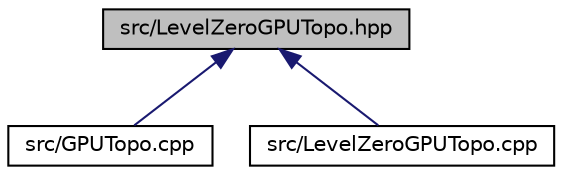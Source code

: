 digraph "src/LevelZeroGPUTopo.hpp"
{
 // LATEX_PDF_SIZE
  edge [fontname="Helvetica",fontsize="10",labelfontname="Helvetica",labelfontsize="10"];
  node [fontname="Helvetica",fontsize="10",shape=record];
  Node1 [label="src/LevelZeroGPUTopo.hpp",height=0.2,width=0.4,color="black", fillcolor="grey75", style="filled", fontcolor="black",tooltip=" "];
  Node1 -> Node2 [dir="back",color="midnightblue",fontsize="10",style="solid",fontname="Helvetica"];
  Node2 [label="src/GPUTopo.cpp",height=0.2,width=0.4,color="black", fillcolor="white", style="filled",URL="$_g_p_u_topo_8cpp.html",tooltip=" "];
  Node1 -> Node3 [dir="back",color="midnightblue",fontsize="10",style="solid",fontname="Helvetica"];
  Node3 [label="src/LevelZeroGPUTopo.cpp",height=0.2,width=0.4,color="black", fillcolor="white", style="filled",URL="$_level_zero_g_p_u_topo_8cpp.html",tooltip=" "];
}
